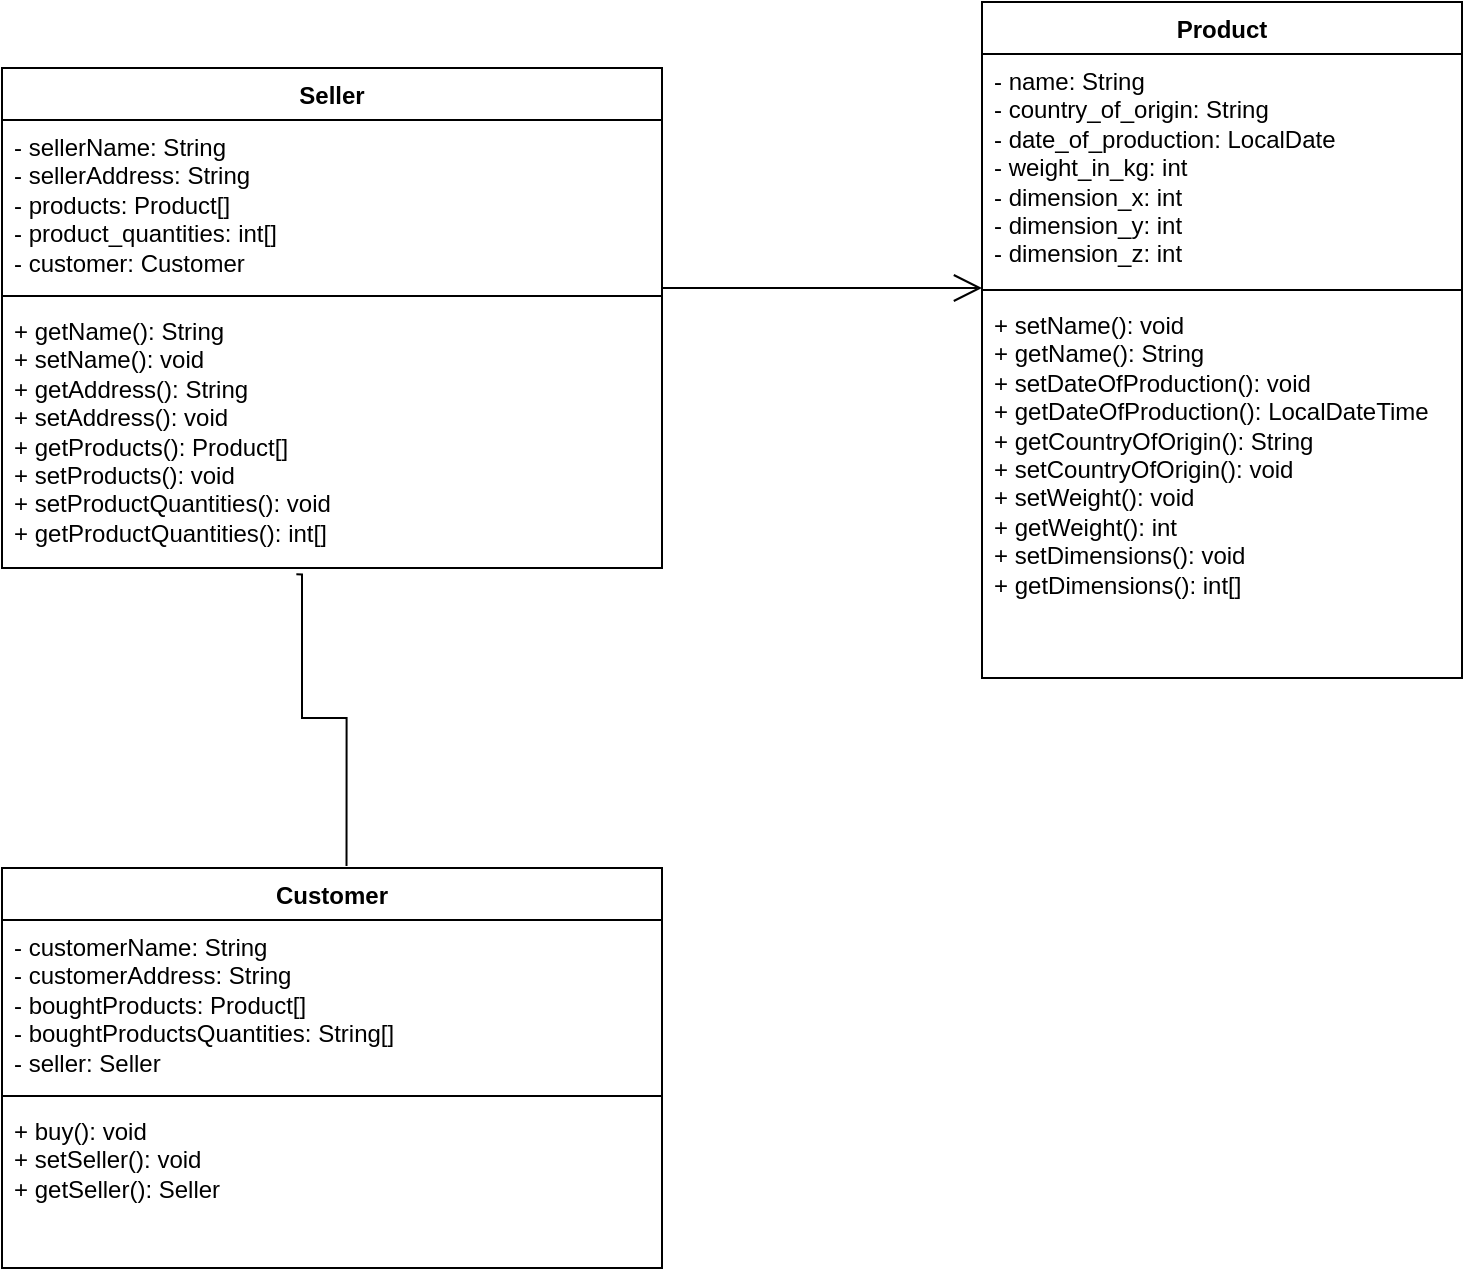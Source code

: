 <mxfile version="25.0.3">
  <diagram name="Strona-1" id="1fp6Y6GiHqXWXqIZJLhr">
    <mxGraphModel dx="1633" dy="763" grid="1" gridSize="10" guides="1" tooltips="1" connect="1" arrows="1" fold="1" page="1" pageScale="1" pageWidth="827" pageHeight="1169" math="0" shadow="0">
      <root>
        <mxCell id="0" />
        <mxCell id="1" parent="0" />
        <mxCell id="J2g4_v77NObNhyxWgJ6G-6" value="Seller" style="swimlane;fontStyle=1;align=center;verticalAlign=top;childLayout=stackLayout;horizontal=1;startSize=26;horizontalStack=0;resizeParent=1;resizeParentMax=0;resizeLast=0;collapsible=1;marginBottom=0;whiteSpace=wrap;html=1;" vertex="1" parent="1">
          <mxGeometry x="40" y="280" width="330" height="250" as="geometry" />
        </mxCell>
        <mxCell id="J2g4_v77NObNhyxWgJ6G-7" value="&lt;div&gt;- sellerName: String&lt;/div&gt;&lt;div&gt;- sellerAddress: String&lt;/div&gt;&lt;div&gt;- products: Product[]&lt;/div&gt;&lt;div&gt;- product_quantities: int[]&lt;/div&gt;&lt;div&gt;- customer: Customer&lt;/div&gt;" style="text;strokeColor=none;fillColor=none;align=left;verticalAlign=top;spacingLeft=4;spacingRight=4;overflow=hidden;rotatable=0;points=[[0,0.5],[1,0.5]];portConstraint=eastwest;whiteSpace=wrap;html=1;" vertex="1" parent="J2g4_v77NObNhyxWgJ6G-6">
          <mxGeometry y="26" width="330" height="84" as="geometry" />
        </mxCell>
        <mxCell id="J2g4_v77NObNhyxWgJ6G-8" value="" style="line;strokeWidth=1;fillColor=none;align=left;verticalAlign=middle;spacingTop=-1;spacingLeft=3;spacingRight=3;rotatable=0;labelPosition=right;points=[];portConstraint=eastwest;strokeColor=inherit;" vertex="1" parent="J2g4_v77NObNhyxWgJ6G-6">
          <mxGeometry y="110" width="330" height="8" as="geometry" />
        </mxCell>
        <mxCell id="J2g4_v77NObNhyxWgJ6G-9" value="+ getName(): String&lt;div&gt;+ setName(): void&lt;/div&gt;&lt;div&gt;+ getAddress(): String&lt;/div&gt;&lt;div&gt;+ setAddress(): void&lt;/div&gt;&lt;div&gt;+ getProducts(): Product[]&lt;/div&gt;&lt;div&gt;+ setProducts(): void&lt;/div&gt;&lt;div&gt;+ setProductQuantities(): void&lt;/div&gt;&lt;div&gt;+ getProductQuantities(): int[]&lt;/div&gt;" style="text;strokeColor=none;fillColor=none;align=left;verticalAlign=top;spacingLeft=4;spacingRight=4;overflow=hidden;rotatable=0;points=[[0,0.5],[1,0.5]];portConstraint=eastwest;whiteSpace=wrap;html=1;" vertex="1" parent="J2g4_v77NObNhyxWgJ6G-6">
          <mxGeometry y="118" width="330" height="132" as="geometry" />
        </mxCell>
        <mxCell id="J2g4_v77NObNhyxWgJ6G-10" value="Customer" style="swimlane;fontStyle=1;align=center;verticalAlign=top;childLayout=stackLayout;horizontal=1;startSize=26;horizontalStack=0;resizeParent=1;resizeParentMax=0;resizeLast=0;collapsible=1;marginBottom=0;whiteSpace=wrap;html=1;" vertex="1" parent="1">
          <mxGeometry x="40" y="680" width="330" height="200" as="geometry" />
        </mxCell>
        <mxCell id="J2g4_v77NObNhyxWgJ6G-11" value="- customerName: String&lt;div&gt;- customerAddress: String&lt;/div&gt;&lt;div&gt;- boughtProducts: Product[]&lt;/div&gt;&lt;div&gt;- boughtProductsQuantities: String[]&lt;/div&gt;&lt;div&gt;- seller: Seller&lt;/div&gt;" style="text;strokeColor=none;fillColor=none;align=left;verticalAlign=top;spacingLeft=4;spacingRight=4;overflow=hidden;rotatable=0;points=[[0,0.5],[1,0.5]];portConstraint=eastwest;whiteSpace=wrap;html=1;" vertex="1" parent="J2g4_v77NObNhyxWgJ6G-10">
          <mxGeometry y="26" width="330" height="84" as="geometry" />
        </mxCell>
        <mxCell id="J2g4_v77NObNhyxWgJ6G-12" value="" style="line;strokeWidth=1;fillColor=none;align=left;verticalAlign=middle;spacingTop=-1;spacingLeft=3;spacingRight=3;rotatable=0;labelPosition=right;points=[];portConstraint=eastwest;strokeColor=inherit;" vertex="1" parent="J2g4_v77NObNhyxWgJ6G-10">
          <mxGeometry y="110" width="330" height="8" as="geometry" />
        </mxCell>
        <mxCell id="J2g4_v77NObNhyxWgJ6G-13" value="+ buy(): void&lt;div&gt;+ setSeller(): void&lt;/div&gt;&lt;div&gt;+ getSeller(): Seller&lt;/div&gt;" style="text;strokeColor=none;fillColor=none;align=left;verticalAlign=top;spacingLeft=4;spacingRight=4;overflow=hidden;rotatable=0;points=[[0,0.5],[1,0.5]];portConstraint=eastwest;whiteSpace=wrap;html=1;" vertex="1" parent="J2g4_v77NObNhyxWgJ6G-10">
          <mxGeometry y="118" width="330" height="82" as="geometry" />
        </mxCell>
        <mxCell id="J2g4_v77NObNhyxWgJ6G-14" value="Product" style="swimlane;fontStyle=1;align=center;verticalAlign=top;childLayout=stackLayout;horizontal=1;startSize=26;horizontalStack=0;resizeParent=1;resizeParentMax=0;resizeLast=0;collapsible=1;marginBottom=0;whiteSpace=wrap;html=1;" vertex="1" parent="1">
          <mxGeometry x="530" y="247" width="240" height="338" as="geometry" />
        </mxCell>
        <mxCell id="J2g4_v77NObNhyxWgJ6G-15" value="- name: String&lt;div&gt;- country_of_origin: String&lt;/div&gt;&lt;div&gt;- date_of_production: LocalDate&lt;/div&gt;&lt;div&gt;- weight_in_kg: int&lt;/div&gt;&lt;div&gt;- dimension_x: int&lt;/div&gt;&lt;div&gt;- dimension_y: int&lt;/div&gt;&lt;div&gt;- dimension_z: int&lt;/div&gt;" style="text;strokeColor=none;fillColor=none;align=left;verticalAlign=top;spacingLeft=4;spacingRight=4;overflow=hidden;rotatable=0;points=[[0,0.5],[1,0.5]];portConstraint=eastwest;whiteSpace=wrap;html=1;" vertex="1" parent="J2g4_v77NObNhyxWgJ6G-14">
          <mxGeometry y="26" width="240" height="114" as="geometry" />
        </mxCell>
        <mxCell id="J2g4_v77NObNhyxWgJ6G-16" value="" style="line;strokeWidth=1;fillColor=none;align=left;verticalAlign=middle;spacingTop=-1;spacingLeft=3;spacingRight=3;rotatable=0;labelPosition=right;points=[];portConstraint=eastwest;strokeColor=inherit;" vertex="1" parent="J2g4_v77NObNhyxWgJ6G-14">
          <mxGeometry y="140" width="240" height="8" as="geometry" />
        </mxCell>
        <mxCell id="J2g4_v77NObNhyxWgJ6G-17" value="+ setName(): void&lt;div&gt;+ getName(): String&lt;/div&gt;&lt;div&gt;+ setDateOfProduction(): void&lt;/div&gt;&lt;div&gt;+ getDateOfProduction(): LocalDateTime&lt;/div&gt;&lt;div&gt;+ getCountryOfOrigin(): String&lt;/div&gt;&lt;div&gt;+ setCountryOfOrigin(): void&lt;/div&gt;&lt;div&gt;+ setWeight(): void&lt;/div&gt;&lt;div&gt;+ getWeight(): int&lt;/div&gt;&lt;div&gt;+ setDimensions(): void&lt;/div&gt;&lt;div&gt;+ getDimensions(): int[]&lt;/div&gt;" style="text;strokeColor=none;fillColor=none;align=left;verticalAlign=top;spacingLeft=4;spacingRight=4;overflow=hidden;rotatable=0;points=[[0,0.5],[1,0.5]];portConstraint=eastwest;whiteSpace=wrap;html=1;" vertex="1" parent="J2g4_v77NObNhyxWgJ6G-14">
          <mxGeometry y="148" width="240" height="190" as="geometry" />
        </mxCell>
        <mxCell id="J2g4_v77NObNhyxWgJ6G-19" value="" style="endArrow=open;endFill=1;endSize=12;html=1;rounded=0;" edge="1" parent="1">
          <mxGeometry width="160" relative="1" as="geometry">
            <mxPoint x="370" y="390" as="sourcePoint" />
            <mxPoint x="530" y="390" as="targetPoint" />
          </mxGeometry>
        </mxCell>
        <mxCell id="J2g4_v77NObNhyxWgJ6G-30" value="" style="endArrow=none;html=1;edgeStyle=orthogonalEdgeStyle;rounded=0;entryX=0.522;entryY=-0.005;entryDx=0;entryDy=0;entryPerimeter=0;exitX=0.446;exitY=1.024;exitDx=0;exitDy=0;exitPerimeter=0;" edge="1" parent="1" source="J2g4_v77NObNhyxWgJ6G-9" target="J2g4_v77NObNhyxWgJ6G-10">
          <mxGeometry relative="1" as="geometry">
            <mxPoint x="130" y="600" as="sourcePoint" />
            <mxPoint x="260" y="630" as="targetPoint" />
            <Array as="points">
              <mxPoint x="190" y="533" />
              <mxPoint x="190" y="605" />
              <mxPoint x="212" y="605" />
            </Array>
          </mxGeometry>
        </mxCell>
      </root>
    </mxGraphModel>
  </diagram>
</mxfile>
